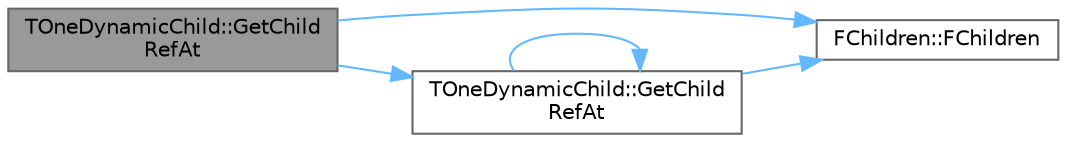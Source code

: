digraph "TOneDynamicChild::GetChildRefAt"
{
 // INTERACTIVE_SVG=YES
 // LATEX_PDF_SIZE
  bgcolor="transparent";
  edge [fontname=Helvetica,fontsize=10,labelfontname=Helvetica,labelfontsize=10];
  node [fontname=Helvetica,fontsize=10,shape=box,height=0.2,width=0.4];
  rankdir="LR";
  Node1 [id="Node000001",label="TOneDynamicChild::GetChild\lRefAt",height=0.2,width=0.4,color="gray40", fillcolor="grey60", style="filled", fontcolor="black",tooltip=" "];
  Node1 -> Node2 [id="edge1_Node000001_Node000002",color="steelblue1",style="solid",tooltip=" "];
  Node2 [id="Node000002",label="FChildren::FChildren",height=0.2,width=0.4,color="grey40", fillcolor="white", style="filled",URL="$d9/d92/classFChildren.html#a22c86f8a0b7b57bc5d554a20f6b93991",tooltip=" "];
  Node1 -> Node3 [id="edge2_Node000001_Node000003",color="steelblue1",style="solid",tooltip=" "];
  Node3 [id="Node000003",label="TOneDynamicChild::GetChild\lRefAt",height=0.2,width=0.4,color="grey40", fillcolor="white", style="filled",URL="$d3/de0/classTOneDynamicChild.html#a6e978f82350ac854675095023806e0a8",tooltip=" "];
  Node3 -> Node2 [id="edge3_Node000003_Node000002",color="steelblue1",style="solid",tooltip=" "];
  Node3 -> Node3 [id="edge4_Node000003_Node000003",color="steelblue1",style="solid",tooltip=" "];
}
